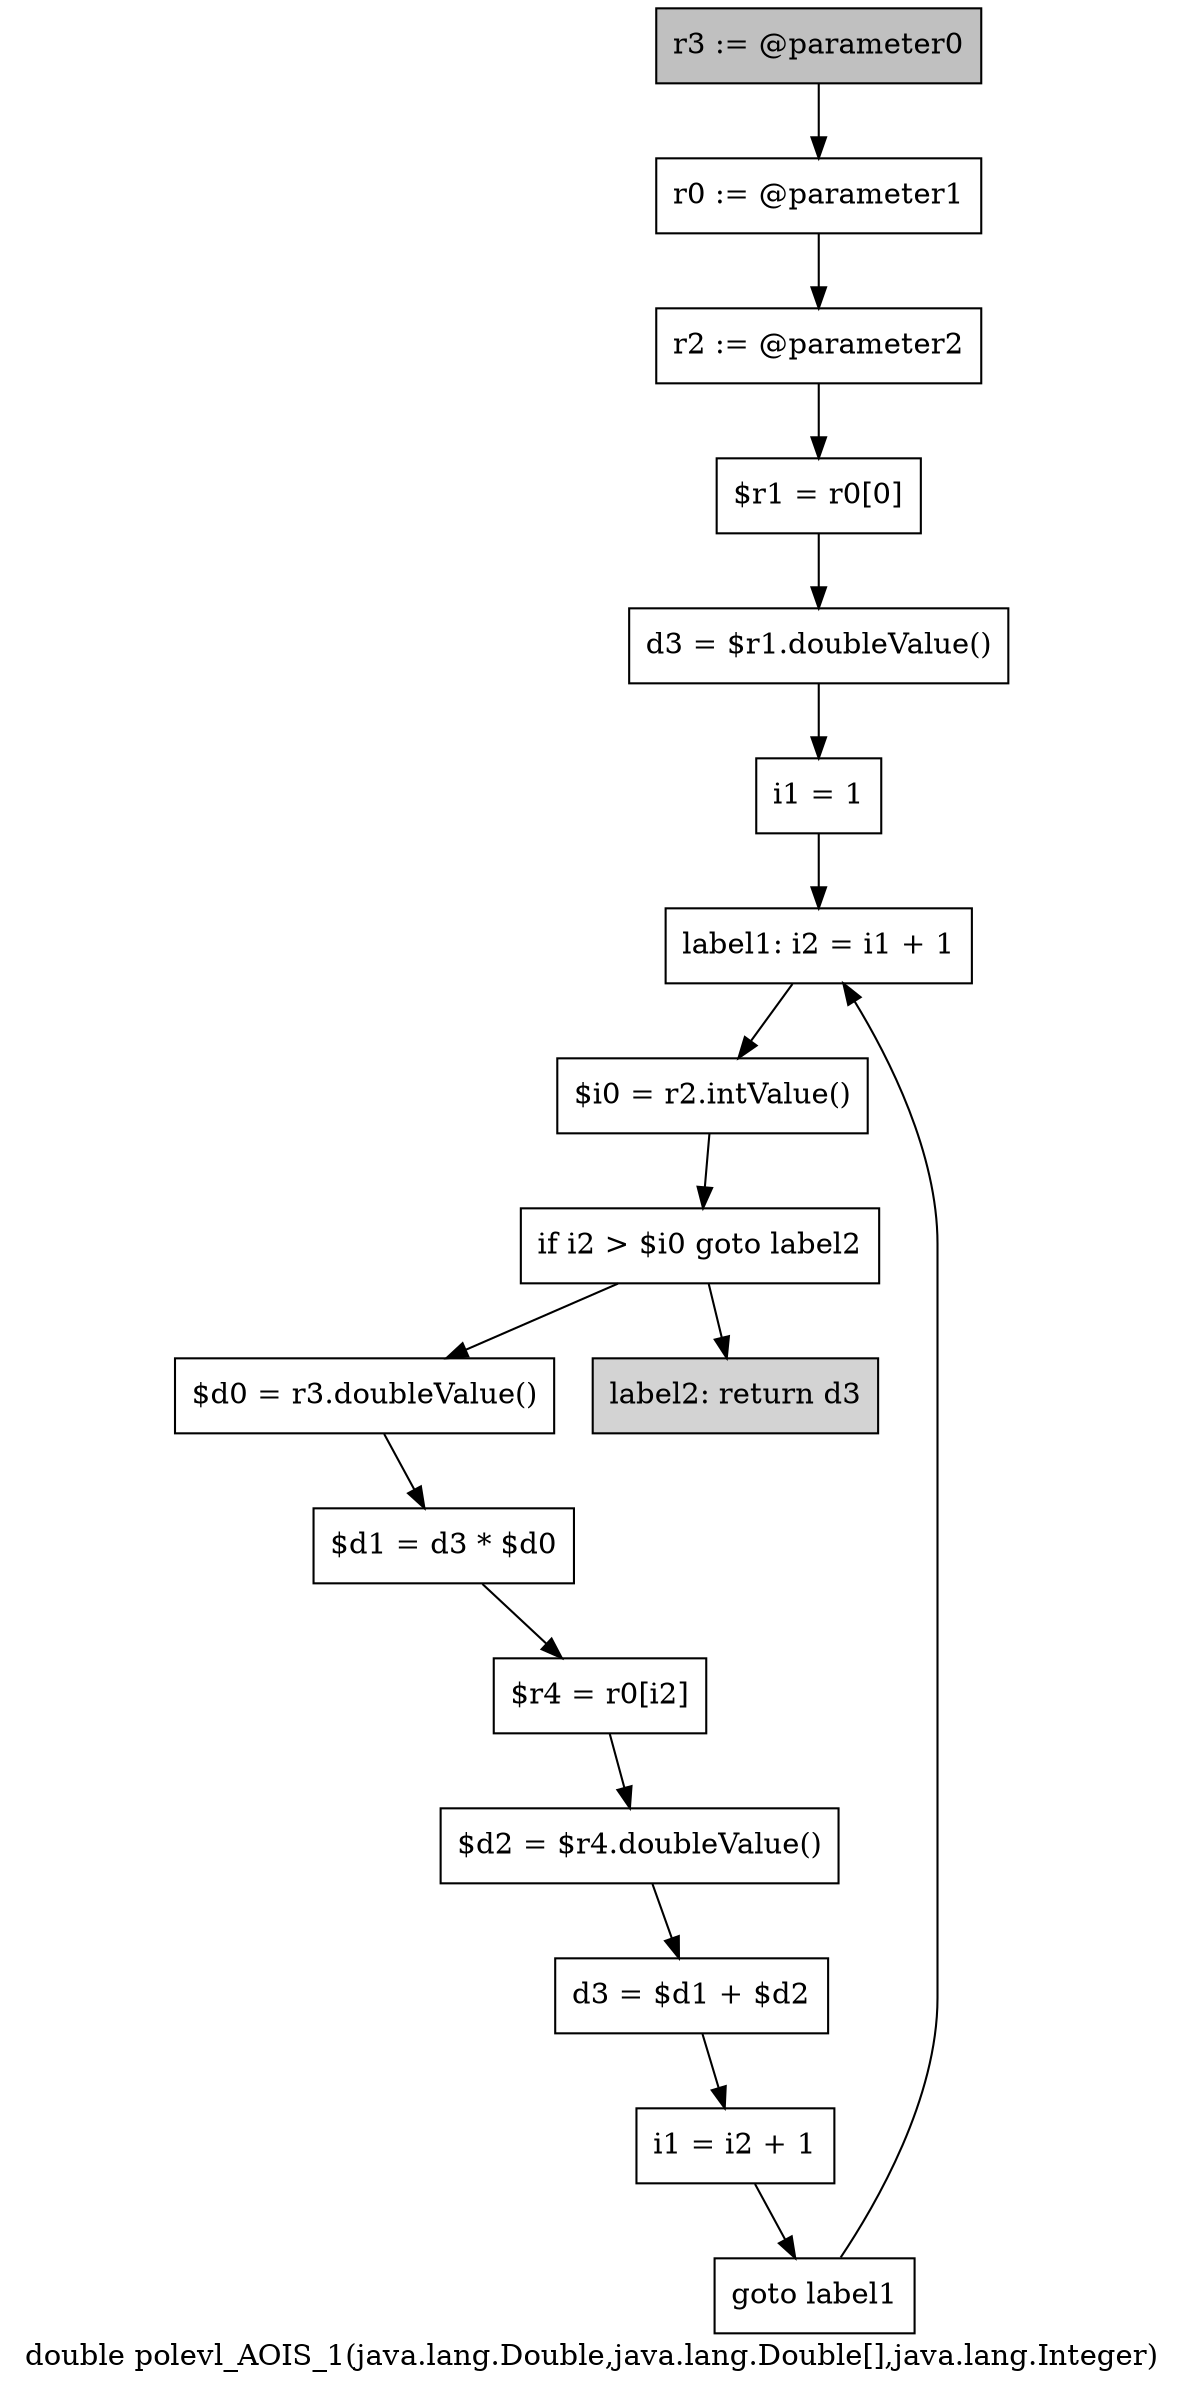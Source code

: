 digraph "double polevl_AOIS_1(java.lang.Double,java.lang.Double[],java.lang.Integer)" {
    label="double polevl_AOIS_1(java.lang.Double,java.lang.Double[],java.lang.Integer)";
    node [shape=box];
    "0" [style=filled,fillcolor=gray,label="r3 := @parameter0",];
    "1" [label="r0 := @parameter1",];
    "0"->"1";
    "2" [label="r2 := @parameter2",];
    "1"->"2";
    "3" [label="$r1 = r0[0]",];
    "2"->"3";
    "4" [label="d3 = $r1.doubleValue()",];
    "3"->"4";
    "5" [label="i1 = 1",];
    "4"->"5";
    "6" [label="label1: i2 = i1 + 1",];
    "5"->"6";
    "7" [label="$i0 = r2.intValue()",];
    "6"->"7";
    "8" [label="if i2 > $i0 goto label2",];
    "7"->"8";
    "9" [label="$d0 = r3.doubleValue()",];
    "8"->"9";
    "16" [style=filled,fillcolor=lightgray,label="label2: return d3",];
    "8"->"16";
    "10" [label="$d1 = d3 * $d0",];
    "9"->"10";
    "11" [label="$r4 = r0[i2]",];
    "10"->"11";
    "12" [label="$d2 = $r4.doubleValue()",];
    "11"->"12";
    "13" [label="d3 = $d1 + $d2",];
    "12"->"13";
    "14" [label="i1 = i2 + 1",];
    "13"->"14";
    "15" [label="goto label1",];
    "14"->"15";
    "15"->"6";
}
